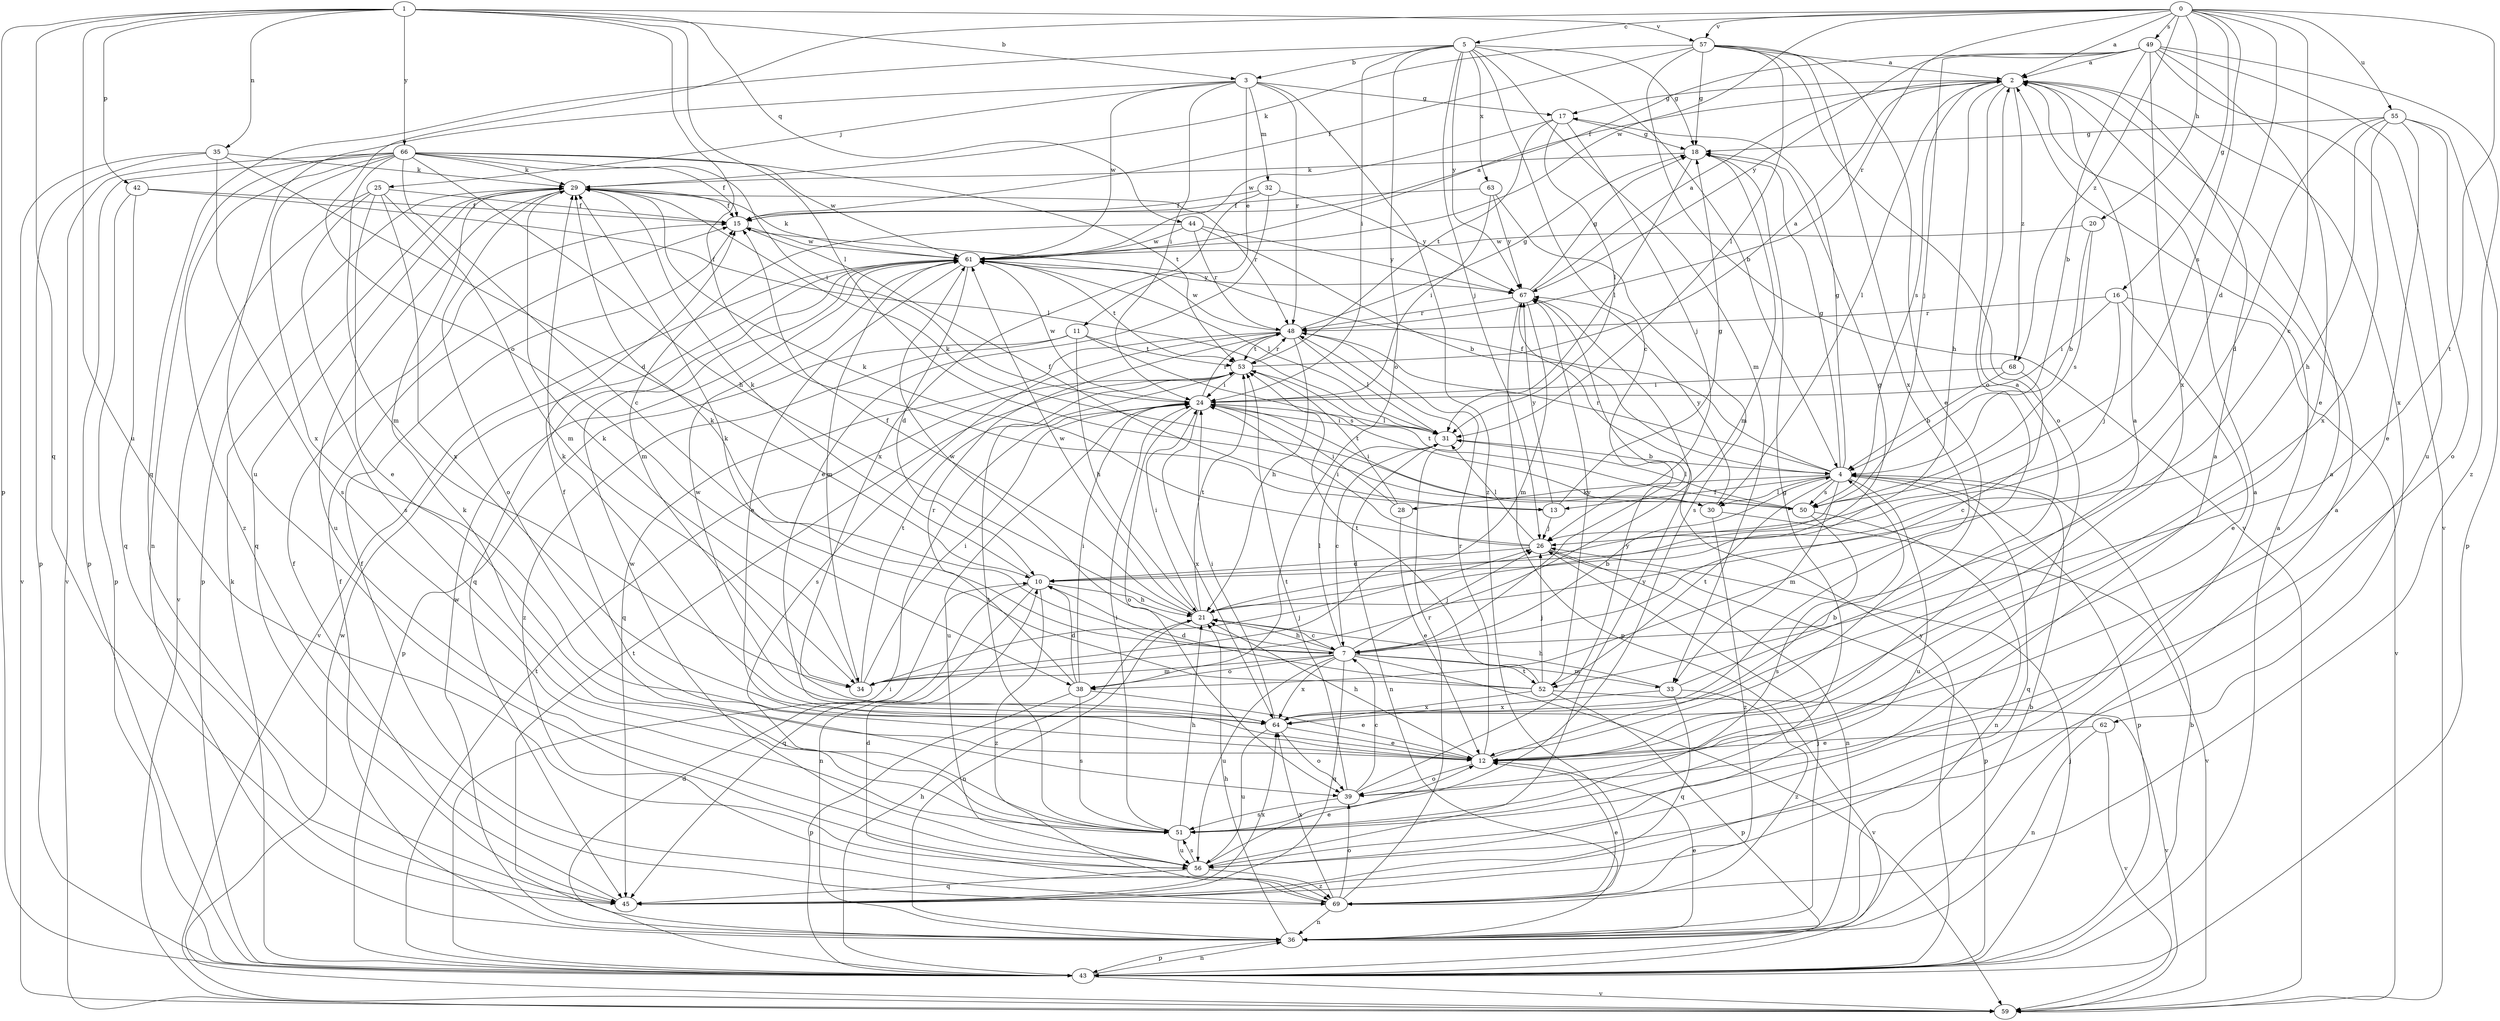 strict digraph  {
0;
1;
2;
3;
4;
5;
7;
10;
11;
12;
13;
15;
16;
17;
18;
20;
21;
24;
25;
26;
28;
29;
30;
31;
32;
33;
34;
35;
36;
38;
39;
42;
43;
44;
45;
48;
49;
50;
51;
52;
53;
55;
56;
57;
59;
61;
62;
63;
64;
66;
67;
68;
69;
0 -> 2  [label=a];
0 -> 5  [label=c];
0 -> 7  [label=c];
0 -> 10  [label=d];
0 -> 16  [label=g];
0 -> 20  [label=h];
0 -> 38  [label=o];
0 -> 48  [label=r];
0 -> 49  [label=s];
0 -> 50  [label=s];
0 -> 52  [label=t];
0 -> 55  [label=u];
0 -> 57  [label=v];
0 -> 61  [label=w];
0 -> 68  [label=z];
1 -> 3  [label=b];
1 -> 13  [label=f];
1 -> 30  [label=l];
1 -> 35  [label=n];
1 -> 42  [label=p];
1 -> 43  [label=p];
1 -> 44  [label=q];
1 -> 45  [label=q];
1 -> 56  [label=u];
1 -> 57  [label=v];
1 -> 66  [label=y];
2 -> 17  [label=g];
2 -> 21  [label=h];
2 -> 30  [label=l];
2 -> 38  [label=o];
2 -> 50  [label=s];
2 -> 62  [label=x];
2 -> 68  [label=z];
3 -> 11  [label=e];
3 -> 17  [label=g];
3 -> 24  [label=i];
3 -> 25  [label=j];
3 -> 32  [label=m];
3 -> 48  [label=r];
3 -> 56  [label=u];
3 -> 61  [label=w];
3 -> 69  [label=z];
4 -> 13  [label=f];
4 -> 15  [label=f];
4 -> 17  [label=g];
4 -> 18  [label=g];
4 -> 28  [label=k];
4 -> 30  [label=l];
4 -> 33  [label=m];
4 -> 43  [label=p];
4 -> 45  [label=q];
4 -> 48  [label=r];
4 -> 50  [label=s];
4 -> 52  [label=t];
4 -> 56  [label=u];
5 -> 3  [label=b];
5 -> 4  [label=b];
5 -> 7  [label=c];
5 -> 18  [label=g];
5 -> 24  [label=i];
5 -> 26  [label=j];
5 -> 33  [label=m];
5 -> 38  [label=o];
5 -> 45  [label=q];
5 -> 63  [label=x];
5 -> 67  [label=y];
7 -> 4  [label=b];
7 -> 21  [label=h];
7 -> 26  [label=j];
7 -> 29  [label=k];
7 -> 31  [label=l];
7 -> 33  [label=m];
7 -> 34  [label=m];
7 -> 38  [label=o];
7 -> 45  [label=q];
7 -> 52  [label=t];
7 -> 56  [label=u];
7 -> 59  [label=v];
7 -> 61  [label=w];
7 -> 64  [label=x];
10 -> 21  [label=h];
10 -> 29  [label=k];
10 -> 36  [label=n];
10 -> 45  [label=q];
10 -> 69  [label=z];
11 -> 21  [label=h];
11 -> 43  [label=p];
11 -> 50  [label=s];
11 -> 53  [label=t];
11 -> 69  [label=z];
12 -> 2  [label=a];
12 -> 4  [label=b];
12 -> 15  [label=f];
12 -> 21  [label=h];
12 -> 39  [label=o];
12 -> 48  [label=r];
13 -> 15  [label=f];
13 -> 18  [label=g];
13 -> 26  [label=j];
13 -> 67  [label=y];
15 -> 61  [label=w];
16 -> 12  [label=e];
16 -> 24  [label=i];
16 -> 26  [label=j];
16 -> 48  [label=r];
16 -> 59  [label=v];
17 -> 18  [label=g];
17 -> 26  [label=j];
17 -> 31  [label=l];
17 -> 53  [label=t];
17 -> 61  [label=w];
18 -> 29  [label=k];
18 -> 31  [label=l];
18 -> 34  [label=m];
20 -> 4  [label=b];
20 -> 50  [label=s];
20 -> 61  [label=w];
21 -> 7  [label=c];
21 -> 15  [label=f];
21 -> 18  [label=g];
21 -> 24  [label=i];
21 -> 36  [label=n];
21 -> 53  [label=t];
21 -> 61  [label=w];
24 -> 31  [label=l];
24 -> 39  [label=o];
24 -> 48  [label=r];
24 -> 56  [label=u];
24 -> 61  [label=w];
24 -> 64  [label=x];
25 -> 12  [label=e];
25 -> 15  [label=f];
25 -> 34  [label=m];
25 -> 51  [label=s];
25 -> 59  [label=v];
25 -> 64  [label=x];
26 -> 10  [label=d];
26 -> 24  [label=i];
26 -> 29  [label=k];
26 -> 31  [label=l];
26 -> 36  [label=n];
26 -> 43  [label=p];
28 -> 12  [label=e];
28 -> 24  [label=i];
28 -> 53  [label=t];
29 -> 15  [label=f];
29 -> 39  [label=o];
29 -> 43  [label=p];
29 -> 45  [label=q];
29 -> 48  [label=r];
29 -> 56  [label=u];
30 -> 24  [label=i];
30 -> 59  [label=v];
30 -> 67  [label=y];
30 -> 69  [label=z];
31 -> 4  [label=b];
31 -> 7  [label=c];
31 -> 24  [label=i];
31 -> 36  [label=n];
32 -> 12  [label=e];
32 -> 15  [label=f];
32 -> 64  [label=x];
32 -> 67  [label=y];
33 -> 2  [label=a];
33 -> 21  [label=h];
33 -> 45  [label=q];
33 -> 64  [label=x];
33 -> 69  [label=z];
34 -> 24  [label=i];
34 -> 26  [label=j];
34 -> 29  [label=k];
34 -> 53  [label=t];
35 -> 10  [label=d];
35 -> 29  [label=k];
35 -> 43  [label=p];
35 -> 51  [label=s];
35 -> 59  [label=v];
36 -> 2  [label=a];
36 -> 4  [label=b];
36 -> 12  [label=e];
36 -> 15  [label=f];
36 -> 21  [label=h];
36 -> 26  [label=j];
36 -> 43  [label=p];
36 -> 53  [label=t];
36 -> 61  [label=w];
38 -> 10  [label=d];
38 -> 12  [label=e];
38 -> 24  [label=i];
38 -> 43  [label=p];
38 -> 48  [label=r];
38 -> 51  [label=s];
39 -> 7  [label=c];
39 -> 51  [label=s];
39 -> 53  [label=t];
39 -> 67  [label=y];
42 -> 15  [label=f];
42 -> 31  [label=l];
42 -> 43  [label=p];
42 -> 45  [label=q];
43 -> 2  [label=a];
43 -> 4  [label=b];
43 -> 10  [label=d];
43 -> 21  [label=h];
43 -> 24  [label=i];
43 -> 26  [label=j];
43 -> 29  [label=k];
43 -> 36  [label=n];
43 -> 53  [label=t];
43 -> 59  [label=v];
43 -> 67  [label=y];
44 -> 4  [label=b];
44 -> 34  [label=m];
44 -> 48  [label=r];
44 -> 61  [label=w];
44 -> 67  [label=y];
45 -> 2  [label=a];
45 -> 15  [label=f];
45 -> 64  [label=x];
48 -> 18  [label=g];
48 -> 21  [label=h];
48 -> 31  [label=l];
48 -> 45  [label=q];
48 -> 51  [label=s];
48 -> 53  [label=t];
48 -> 61  [label=w];
49 -> 2  [label=a];
49 -> 4  [label=b];
49 -> 12  [label=e];
49 -> 15  [label=f];
49 -> 26  [label=j];
49 -> 56  [label=u];
49 -> 59  [label=v];
49 -> 64  [label=x];
49 -> 67  [label=y];
49 -> 69  [label=z];
50 -> 29  [label=k];
50 -> 31  [label=l];
50 -> 36  [label=n];
50 -> 51  [label=s];
50 -> 53  [label=t];
51 -> 2  [label=a];
51 -> 18  [label=g];
51 -> 21  [label=h];
51 -> 24  [label=i];
51 -> 29  [label=k];
51 -> 53  [label=t];
51 -> 56  [label=u];
52 -> 10  [label=d];
52 -> 26  [label=j];
52 -> 29  [label=k];
52 -> 43  [label=p];
52 -> 53  [label=t];
52 -> 59  [label=v];
52 -> 64  [label=x];
52 -> 67  [label=y];
53 -> 2  [label=a];
53 -> 24  [label=i];
53 -> 48  [label=r];
55 -> 10  [label=d];
55 -> 12  [label=e];
55 -> 18  [label=g];
55 -> 21  [label=h];
55 -> 39  [label=o];
55 -> 43  [label=p];
55 -> 64  [label=x];
56 -> 2  [label=a];
56 -> 12  [label=e];
56 -> 45  [label=q];
56 -> 51  [label=s];
56 -> 61  [label=w];
56 -> 67  [label=y];
56 -> 69  [label=z];
57 -> 2  [label=a];
57 -> 12  [label=e];
57 -> 15  [label=f];
57 -> 18  [label=g];
57 -> 29  [label=k];
57 -> 31  [label=l];
57 -> 39  [label=o];
57 -> 59  [label=v];
57 -> 64  [label=x];
59 -> 61  [label=w];
61 -> 2  [label=a];
61 -> 10  [label=d];
61 -> 12  [label=e];
61 -> 29  [label=k];
61 -> 31  [label=l];
61 -> 34  [label=m];
61 -> 45  [label=q];
61 -> 53  [label=t];
61 -> 59  [label=v];
61 -> 67  [label=y];
62 -> 12  [label=e];
62 -> 36  [label=n];
62 -> 59  [label=v];
63 -> 15  [label=f];
63 -> 24  [label=i];
63 -> 51  [label=s];
63 -> 67  [label=y];
64 -> 12  [label=e];
64 -> 24  [label=i];
64 -> 29  [label=k];
64 -> 39  [label=o];
64 -> 56  [label=u];
64 -> 61  [label=w];
66 -> 7  [label=c];
66 -> 15  [label=f];
66 -> 21  [label=h];
66 -> 24  [label=i];
66 -> 29  [label=k];
66 -> 34  [label=m];
66 -> 36  [label=n];
66 -> 43  [label=p];
66 -> 53  [label=t];
66 -> 59  [label=v];
66 -> 61  [label=w];
66 -> 64  [label=x];
66 -> 69  [label=z];
67 -> 2  [label=a];
67 -> 18  [label=g];
67 -> 34  [label=m];
67 -> 43  [label=p];
67 -> 48  [label=r];
68 -> 4  [label=b];
68 -> 7  [label=c];
68 -> 24  [label=i];
69 -> 10  [label=d];
69 -> 12  [label=e];
69 -> 15  [label=f];
69 -> 36  [label=n];
69 -> 39  [label=o];
69 -> 48  [label=r];
69 -> 64  [label=x];
}
